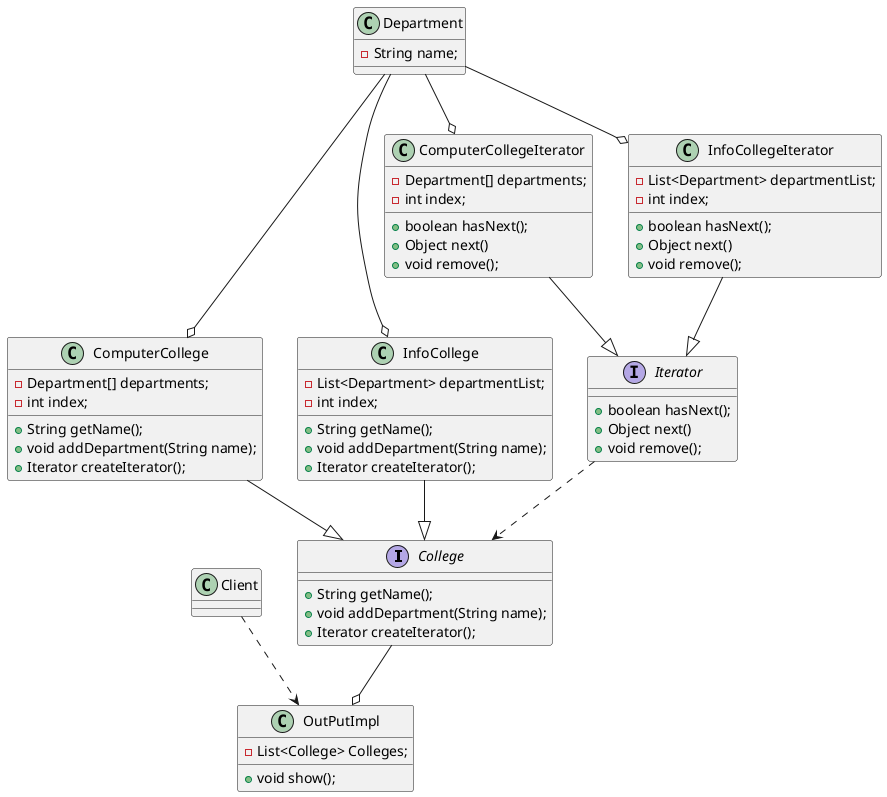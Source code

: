 @startuml

interface College {
    + String getName();
    + void addDepartment(String name);
    + Iterator createIterator();
}

class ComputerCollege {
    - Department[] departments;
    - int index;
    + String getName();
    + void addDepartment(String name);
    + Iterator createIterator();
}


class InfoCollege {
    - List<Department> departmentList;
    - int index;
    + String getName();
    + void addDepartment(String name);
    + Iterator createIterator();
}

class ComputerCollegeIterator {
    - Department[] departments;
    - int index;

    + boolean hasNext();
    + Object next()
    + void remove();
}

class InfoCollegeIterator {
    - List<Department> departmentList;
    - int index;

    + boolean hasNext();
    + Object next()
    + void remove();
}

interface Iterator{
    + boolean hasNext();
    + Object next()
    + void remove();
}

class OutPutImpl{
    - List<College> Colleges;
    + void show();
}
class Department {
    - String name;
}

class Client{}

InfoCollegeIterator --|> Iterator
ComputerCollegeIterator --|> Iterator

InfoCollege --|> College
ComputerCollege --|> College

Department --o ComputerCollege
Department --o InfoCollege
Department --o ComputerCollegeIterator
Department --o InfoCollegeIterator
Iterator..> College
College --o OutPutImpl

Client ..> OutPutImpl
@enduml